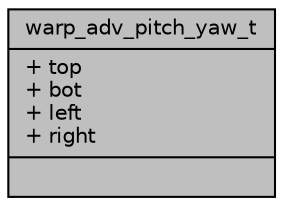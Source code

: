 digraph "warp_adv_pitch_yaw_t"
{
 // INTERACTIVE_SVG=YES
 // LATEX_PDF_SIZE
  bgcolor="transparent";
  edge [fontname="Helvetica",fontsize="10",labelfontname="Helvetica",labelfontsize="10"];
  node [fontname="Helvetica",fontsize="10",shape=record];
  Node1 [label="{warp_adv_pitch_yaw_t\n|+ top\l+ bot\l+ left\l+ right\l|}",height=0.2,width=0.4,color="black", fillcolor="grey75", style="filled", fontcolor="black",tooltip="advance warp parameter, it is only supported for LDC Rectilinear and wall mount rectilinear with one ..."];
}
